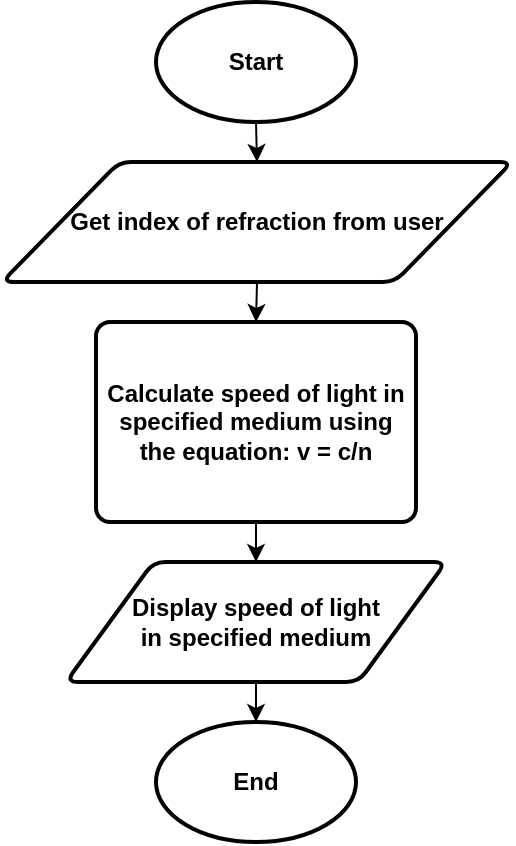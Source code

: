 <mxfile version="26.2.13">
  <diagram name="Page-1" id="IMO2TLgsnevTP4iu9Ftm">
    <mxGraphModel dx="786" dy="403" grid="1" gridSize="10" guides="1" tooltips="1" connect="1" arrows="1" fold="1" page="1" pageScale="1" pageWidth="850" pageHeight="1100" math="0" shadow="0">
      <root>
        <mxCell id="0" />
        <mxCell id="1" parent="0" />
        <mxCell id="hCDq0x173k0NtZdVIP5t-3" style="edgeStyle=orthogonalEdgeStyle;rounded=0;orthogonalLoop=1;jettySize=auto;html=1;exitX=0.5;exitY=1;exitDx=0;exitDy=0;exitPerimeter=0;entryX=0.5;entryY=0;entryDx=0;entryDy=0;" edge="1" parent="1" source="hCDq0x173k0NtZdVIP5t-1" target="hCDq0x173k0NtZdVIP5t-2">
          <mxGeometry relative="1" as="geometry" />
        </mxCell>
        <mxCell id="hCDq0x173k0NtZdVIP5t-1" value="&lt;b&gt;Start&lt;/b&gt;" style="strokeWidth=2;html=1;shape=mxgraph.flowchart.start_1;whiteSpace=wrap;" vertex="1" parent="1">
          <mxGeometry x="375" y="10" width="100" height="60" as="geometry" />
        </mxCell>
        <mxCell id="hCDq0x173k0NtZdVIP5t-5" style="edgeStyle=orthogonalEdgeStyle;rounded=0;orthogonalLoop=1;jettySize=auto;html=1;exitX=0.5;exitY=1;exitDx=0;exitDy=0;entryX=0.5;entryY=0;entryDx=0;entryDy=0;" edge="1" parent="1" source="hCDq0x173k0NtZdVIP5t-2" target="hCDq0x173k0NtZdVIP5t-4">
          <mxGeometry relative="1" as="geometry" />
        </mxCell>
        <mxCell id="hCDq0x173k0NtZdVIP5t-2" value="&lt;b&gt;Get index of refraction from user&lt;/b&gt;" style="shape=parallelogram;html=1;strokeWidth=2;perimeter=parallelogramPerimeter;whiteSpace=wrap;rounded=1;arcSize=12;size=0.23;" vertex="1" parent="1">
          <mxGeometry x="298" y="90" width="255" height="60" as="geometry" />
        </mxCell>
        <mxCell id="hCDq0x173k0NtZdVIP5t-7" style="edgeStyle=orthogonalEdgeStyle;rounded=0;orthogonalLoop=1;jettySize=auto;html=1;exitX=0.5;exitY=1;exitDx=0;exitDy=0;entryX=0.5;entryY=0;entryDx=0;entryDy=0;" edge="1" parent="1" source="hCDq0x173k0NtZdVIP5t-4" target="hCDq0x173k0NtZdVIP5t-6">
          <mxGeometry relative="1" as="geometry" />
        </mxCell>
        <mxCell id="hCDq0x173k0NtZdVIP5t-4" value="&lt;b&gt;Calculate speed of light in specified medium using the equation: v = c/n&lt;/b&gt;" style="rounded=1;whiteSpace=wrap;html=1;absoluteArcSize=1;arcSize=14;strokeWidth=2;" vertex="1" parent="1">
          <mxGeometry x="345" y="170" width="160" height="100" as="geometry" />
        </mxCell>
        <mxCell id="hCDq0x173k0NtZdVIP5t-6" value="&lt;b&gt;Display speed of light&lt;/b&gt;&lt;div&gt;&lt;b style=&quot;background-color: transparent; color: light-dark(rgb(0, 0, 0), rgb(255, 255, 255));&quot;&gt;in specified medium&lt;/b&gt;&lt;/div&gt;" style="shape=parallelogram;html=1;strokeWidth=2;perimeter=parallelogramPerimeter;whiteSpace=wrap;rounded=1;arcSize=12;size=0.23;" vertex="1" parent="1">
          <mxGeometry x="330" y="290" width="190" height="60" as="geometry" />
        </mxCell>
        <mxCell id="hCDq0x173k0NtZdVIP5t-8" value="&lt;b&gt;End&lt;/b&gt;" style="strokeWidth=2;html=1;shape=mxgraph.flowchart.start_1;whiteSpace=wrap;" vertex="1" parent="1">
          <mxGeometry x="375" y="370" width="100" height="60" as="geometry" />
        </mxCell>
        <mxCell id="hCDq0x173k0NtZdVIP5t-9" style="edgeStyle=orthogonalEdgeStyle;rounded=0;orthogonalLoop=1;jettySize=auto;html=1;exitX=0.5;exitY=1;exitDx=0;exitDy=0;entryX=0.5;entryY=0;entryDx=0;entryDy=0;entryPerimeter=0;" edge="1" parent="1" source="hCDq0x173k0NtZdVIP5t-6" target="hCDq0x173k0NtZdVIP5t-8">
          <mxGeometry relative="1" as="geometry" />
        </mxCell>
      </root>
    </mxGraphModel>
  </diagram>
</mxfile>
